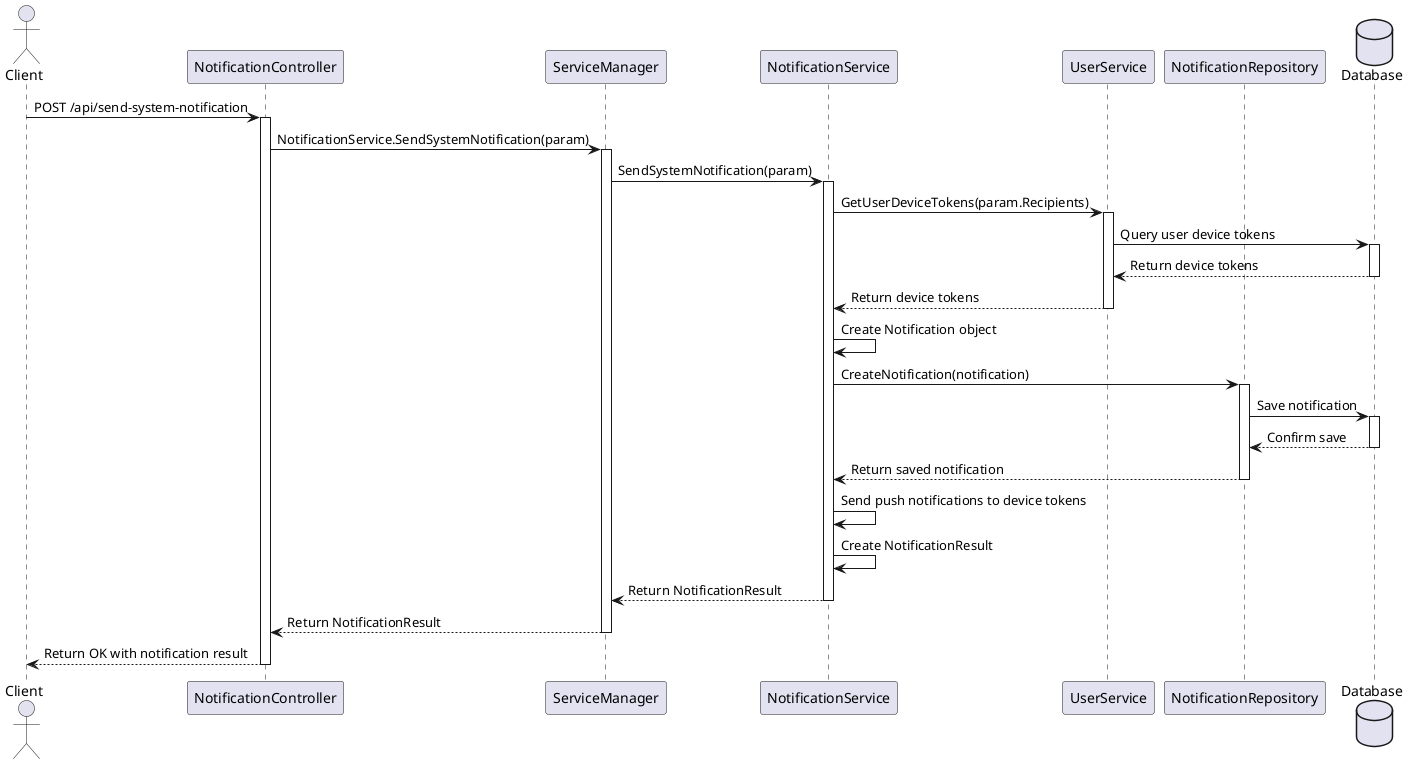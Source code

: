 @startuml
actor Client
participant "NotificationController" as Controller
participant "ServiceManager" as ServiceManager
participant "NotificationService" as NotificationService
participant "UserService" as UserService
participant "NotificationRepository" as NotificationRepository
database "Database" as DB

Client -> Controller : POST /api/send-system-notification
activate Controller

Controller -> ServiceManager : NotificationService.SendSystemNotification(param)
activate ServiceManager

ServiceManager -> NotificationService : SendSystemNotification(param)
activate NotificationService

NotificationService -> UserService : GetUserDeviceTokens(param.Recipients)
activate UserService
UserService -> DB : Query user device tokens
activate DB
DB --> UserService : Return device tokens
deactivate DB
UserService --> NotificationService : Return device tokens
deactivate UserService

NotificationService -> NotificationService : Create Notification object

NotificationService -> NotificationRepository : CreateNotification(notification)
activate NotificationRepository
NotificationRepository -> DB : Save notification
activate DB
DB --> NotificationRepository : Confirm save
deactivate DB
NotificationRepository --> NotificationService : Return saved notification
deactivate NotificationRepository

NotificationService -> NotificationService : Send push notifications to device tokens

NotificationService -> NotificationService : Create NotificationResult

NotificationService --> ServiceManager : Return NotificationResult
deactivate NotificationService

ServiceManager --> Controller : Return NotificationResult
deactivate ServiceManager

Controller --> Client : Return OK with notification result
deactivate Controller
@enduml